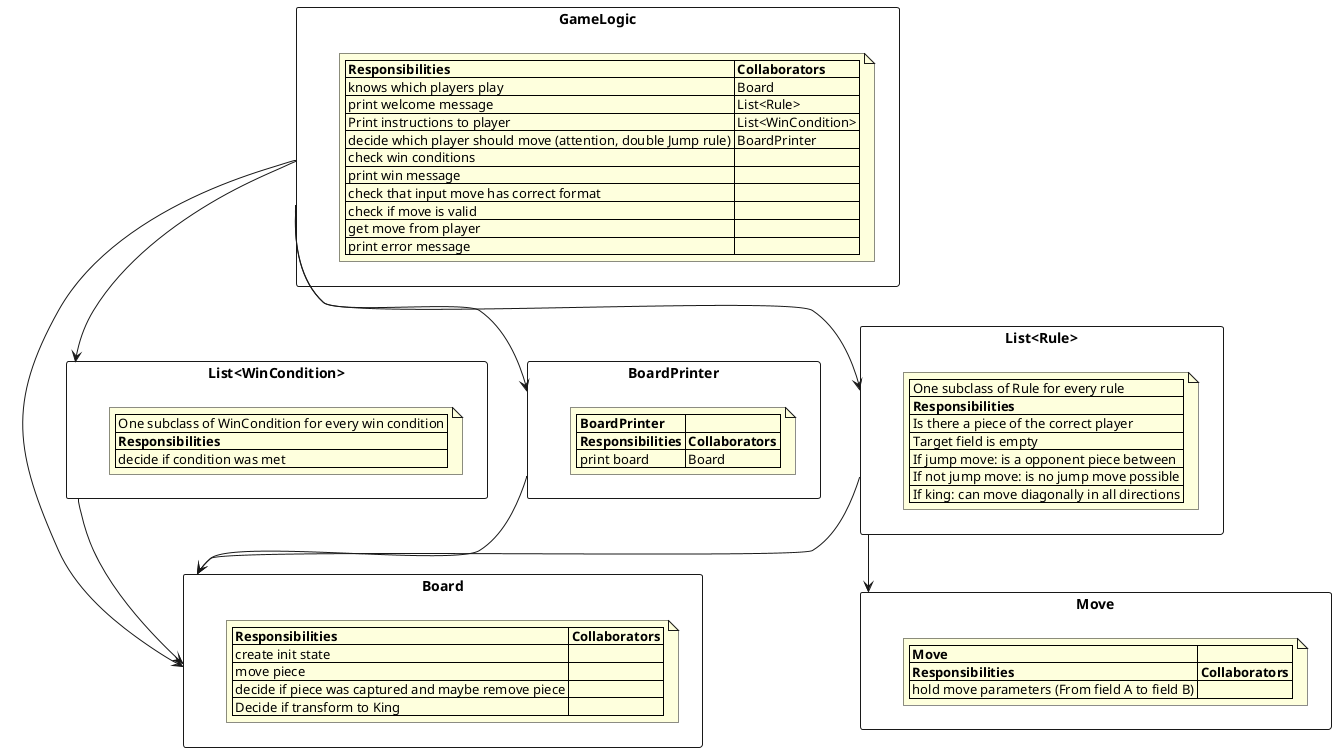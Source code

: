 @startuml

rectangle "GameLogic" as gamelogic {
    note as gamelogicnote
      |= Responsibilities |= Collaborators |
      | knows which players play | Board |
      | print welcome message | List<Rule> |
      | Print instructions to player | List<WinCondition> |
      | decide which player should move (attention, double Jump rule) | BoardPrinter |
      | check win conditions ||
      | print win message ||
      | check that input move has correct format ||
      | check if move is valid ||
      | get move from player ||
      | print error message ||
    endnote
}

rectangle "Board" as board {
    note as boardnote
      |= Responsibilities |= Collaborators |
      | create init state ||
      | move piece ||
      | decide if piece was captured and maybe remove piece ||
      | Decide if transform to King ||
    endnote
}

rectangle "List<WinCondition>" as winconditions {
    note as WinCondition
      | One subclass of WinCondition for every win condition ||
      |= Responsibilities |= Collaborators |
      | decide if condition was met | Board |
    endnote
}

rectangle "BoardPrinter" as boardprinter {
    note as BoardPrinter
      |= BoardPrinter |= |
      |= Responsibilities |= Collaborators |
      | print board | Board |
    endnote
}

rectangle Move as move {
  note as Move
    |= Move |= |
    |= Responsibilities |= Collaborators |
    | hold move parameters (From field A to field B) ||
  endnote
}

rectangle "List<Rule>" as rules {
  note as Rule
    | One subclass of Rule for every rule ||
    |= Responsibilities |= Collaborators |
    | Is there a piece of the correct player ||
    | Target field is empty ||
    | If jump move: is a opponent piece between ||
    | If not jump move: is no jump move possible ||
    | If king: can move diagonally in all directions ||
  endnote
}

gamelogic --> board
gamelogic --> rules
gamelogic --> winconditions
gamelogic --> boardprinter

winconditions --> board

boardprinter --> board

rules --> move
rules --> board

@enduml
